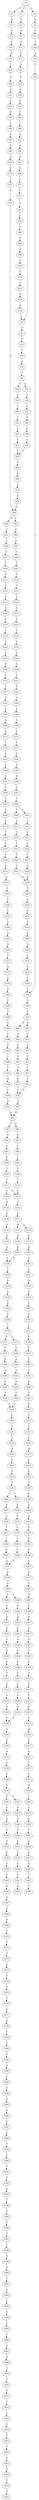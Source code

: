 strict digraph  {
	S0 -> S1 [ label = C ];
	S0 -> S2 [ label = T ];
	S0 -> S3 [ label = C ];
	S0 -> S4 [ label = C ];
	S1 -> S5 [ label = A ];
	S2 -> S6 [ label = A ];
	S3 -> S7 [ label = A ];
	S4 -> S8 [ label = A ];
	S5 -> S9 [ label = A ];
	S6 -> S10 [ label = G ];
	S7 -> S11 [ label = G ];
	S8 -> S12 [ label = G ];
	S9 -> S13 [ label = C ];
	S10 -> S14 [ label = T ];
	S11 -> S15 [ label = C ];
	S12 -> S16 [ label = T ];
	S13 -> S17 [ label = T ];
	S14 -> S18 [ label = A ];
	S15 -> S19 [ label = A ];
	S16 -> S20 [ label = A ];
	S17 -> S21 [ label = A ];
	S18 -> S22 [ label = T ];
	S19 -> S23 [ label = T ];
	S20 -> S24 [ label = G ];
	S21 -> S25 [ label = A ];
	S22 -> S26 [ label = C ];
	S22 -> S27 [ label = A ];
	S23 -> S28 [ label = G ];
	S24 -> S29 [ label = T ];
	S25 -> S30 [ label = A ];
	S26 -> S31 [ label = C ];
	S27 -> S32 [ label = C ];
	S28 -> S33 [ label = C ];
	S29 -> S34 [ label = T ];
	S30 -> S35 [ label = G ];
	S31 -> S36 [ label = C ];
	S32 -> S37 [ label = C ];
	S33 -> S38 [ label = C ];
	S34 -> S39 [ label = G ];
	S35 -> S40 [ label = C ];
	S36 -> S41 [ label = T ];
	S37 -> S42 [ label = T ];
	S38 -> S43 [ label = G ];
	S39 -> S44 [ label = G ];
	S39 -> S45 [ label = A ];
	S40 -> S46 [ label = T ];
	S41 -> S47 [ label = C ];
	S42 -> S48 [ label = C ];
	S43 -> S49 [ label = C ];
	S44 -> S50 [ label = A ];
	S45 -> S51 [ label = A ];
	S46 -> S52 [ label = A ];
	S47 -> S53 [ label = C ];
	S48 -> S54 [ label = C ];
	S49 -> S55 [ label = G ];
	S50 -> S56 [ label = C ];
	S51 -> S57 [ label = C ];
	S52 -> S58 [ label = A ];
	S53 -> S59 [ label = C ];
	S54 -> S59 [ label = C ];
	S55 -> S60 [ label = C ];
	S56 -> S61 [ label = C ];
	S57 -> S62 [ label = C ];
	S58 -> S63 [ label = G ];
	S59 -> S64 [ label = A ];
	S60 -> S65 [ label = A ];
	S61 -> S66 [ label = T ];
	S62 -> S67 [ label = T ];
	S63 -> S68 [ label = A ];
	S64 -> S69 [ label = A ];
	S65 -> S70 [ label = A ];
	S66 -> S71 [ label = A ];
	S67 -> S72 [ label = A ];
	S68 -> S73 [ label = C ];
	S69 -> S74 [ label = C ];
	S70 -> S75 [ label = C ];
	S71 -> S76 [ label = C ];
	S72 -> S76 [ label = C ];
	S73 -> S77 [ label = T ];
	S74 -> S78 [ label = A ];
	S75 -> S79 [ label = A ];
	S76 -> S80 [ label = A ];
	S77 -> S81 [ label = T ];
	S78 -> S82 [ label = G ];
	S79 -> S82 [ label = G ];
	S80 -> S83 [ label = A ];
	S81 -> S84 [ label = C ];
	S82 -> S85 [ label = T ];
	S82 -> S86 [ label = G ];
	S83 -> S87 [ label = T ];
	S83 -> S88 [ label = G ];
	S84 -> S89 [ label = C ];
	S85 -> S90 [ label = C ];
	S86 -> S91 [ label = C ];
	S87 -> S92 [ label = G ];
	S88 -> S93 [ label = G ];
	S89 -> S94 [ label = G ];
	S90 -> S95 [ label = C ];
	S91 -> S96 [ label = C ];
	S92 -> S97 [ label = C ];
	S93 -> S98 [ label = C ];
	S94 -> S99 [ label = G ];
	S95 -> S100 [ label = T ];
	S96 -> S101 [ label = G ];
	S97 -> S102 [ label = C ];
	S98 -> S103 [ label = C ];
	S99 -> S104 [ label = G ];
	S100 -> S105 [ label = T ];
	S101 -> S106 [ label = T ];
	S102 -> S107 [ label = T ];
	S103 -> S108 [ label = T ];
	S104 -> S109 [ label = G ];
	S105 -> S110 [ label = G ];
	S106 -> S111 [ label = G ];
	S107 -> S112 [ label = T ];
	S108 -> S113 [ label = T ];
	S109 -> S114 [ label = G ];
	S110 -> S115 [ label = T ];
	S111 -> S116 [ label = C ];
	S112 -> S117 [ label = C ];
	S112 -> S118 [ label = T ];
	S113 -> S117 [ label = C ];
	S114 -> S119 [ label = A ];
	S115 -> S120 [ label = T ];
	S116 -> S121 [ label = T ];
	S117 -> S122 [ label = A ];
	S118 -> S123 [ label = A ];
	S119 -> S124 [ label = A ];
	S120 -> S125 [ label = A ];
	S121 -> S126 [ label = A ];
	S122 -> S127 [ label = A ];
	S123 -> S128 [ label = A ];
	S124 -> S2 [ label = T ];
	S125 -> S129 [ label = T ];
	S126 -> S130 [ label = C ];
	S127 -> S131 [ label = A ];
	S127 -> S132 [ label = G ];
	S128 -> S133 [ label = A ];
	S129 -> S134 [ label = T ];
	S130 -> S135 [ label = T ];
	S131 -> S136 [ label = A ];
	S132 -> S137 [ label = A ];
	S133 -> S138 [ label = A ];
	S134 -> S139 [ label = C ];
	S135 -> S140 [ label = C ];
	S136 -> S141 [ label = A ];
	S137 -> S142 [ label = A ];
	S138 -> S143 [ label = A ];
	S139 -> S144 [ label = G ];
	S140 -> S145 [ label = C ];
	S141 -> S146 [ label = G ];
	S142 -> S147 [ label = G ];
	S143 -> S146 [ label = G ];
	S144 -> S148 [ label = G ];
	S145 -> S149 [ label = G ];
	S146 -> S150 [ label = T ];
	S147 -> S151 [ label = T ];
	S148 -> S152 [ label = G ];
	S149 -> S153 [ label = G ];
	S150 -> S154 [ label = A ];
	S151 -> S155 [ label = A ];
	S152 -> S156 [ label = A ];
	S153 -> S157 [ label = T ];
	S154 -> S158 [ label = A ];
	S155 -> S159 [ label = G ];
	S156 -> S160 [ label = A ];
	S157 -> S161 [ label = A ];
	S158 -> S162 [ label = G ];
	S159 -> S163 [ label = G ];
	S160 -> S164 [ label = C ];
	S161 -> S165 [ label = C ];
	S162 -> S166 [ label = G ];
	S163 -> S167 [ label = G ];
	S164 -> S168 [ label = G ];
	S165 -> S169 [ label = G ];
	S166 -> S170 [ label = T ];
	S167 -> S171 [ label = C ];
	S168 -> S172 [ label = G ];
	S169 -> S173 [ label = G ];
	S170 -> S174 [ label = G ];
	S170 -> S175 [ label = C ];
	S171 -> S176 [ label = C ];
	S172 -> S177 [ label = T ];
	S173 -> S178 [ label = T ];
	S174 -> S179 [ label = T ];
	S175 -> S180 [ label = T ];
	S176 -> S181 [ label = T ];
	S177 -> S182 [ label = T ];
	S178 -> S183 [ label = G ];
	S179 -> S184 [ label = A ];
	S180 -> S185 [ label = A ];
	S181 -> S186 [ label = T ];
	S182 -> S187 [ label = C ];
	S183 -> S188 [ label = T ];
	S184 -> S189 [ label = A ];
	S185 -> S190 [ label = A ];
	S186 -> S191 [ label = C ];
	S187 -> S192 [ label = A ];
	S188 -> S193 [ label = C ];
	S189 -> S194 [ label = A ];
	S190 -> S195 [ label = A ];
	S191 -> S196 [ label = A ];
	S192 -> S197 [ label = G ];
	S193 -> S198 [ label = G ];
	S194 -> S199 [ label = C ];
	S195 -> S200 [ label = C ];
	S196 -> S201 [ label = T ];
	S197 -> S202 [ label = T ];
	S198 -> S203 [ label = T ];
	S199 -> S204 [ label = G ];
	S200 -> S204 [ label = G ];
	S201 -> S205 [ label = G ];
	S202 -> S206 [ label = T ];
	S202 -> S207 [ label = C ];
	S203 -> S208 [ label = C ];
	S204 -> S209 [ label = C ];
	S205 -> S210 [ label = C ];
	S206 -> S211 [ label = A ];
	S207 -> S212 [ label = A ];
	S208 -> S213 [ label = T ];
	S209 -> S214 [ label = C ];
	S210 -> S215 [ label = T ];
	S211 -> S216 [ label = T ];
	S212 -> S217 [ label = T ];
	S213 -> S218 [ label = T ];
	S214 -> S219 [ label = T ];
	S215 -> S220 [ label = T ];
	S216 -> S221 [ label = T ];
	S217 -> S222 [ label = T ];
	S218 -> S223 [ label = A ];
	S219 -> S224 [ label = A ];
	S220 -> S225 [ label = A ];
	S221 -> S226 [ label = T ];
	S222 -> S227 [ label = T ];
	S223 -> S228 [ label = C ];
	S224 -> S229 [ label = A ];
	S225 -> S230 [ label = C ];
	S226 -> S231 [ label = A ];
	S227 -> S232 [ label = A ];
	S228 -> S233 [ label = A ];
	S229 -> S234 [ label = A ];
	S230 -> S235 [ label = A ];
	S231 -> S236 [ label = A ];
	S232 -> S236 [ label = A ];
	S233 -> S237 [ label = A ];
	S234 -> S238 [ label = G ];
	S235 -> S239 [ label = G ];
	S236 -> S240 [ label = T ];
	S237 -> S241 [ label = C ];
	S238 -> S242 [ label = A ];
	S238 -> S243 [ label = T ];
	S239 -> S244 [ label = G ];
	S240 -> S245 [ label = C ];
	S241 -> S246 [ label = C ];
	S242 -> S247 [ label = A ];
	S243 -> S248 [ label = A ];
	S244 -> S249 [ label = C ];
	S245 -> S250 [ label = G ];
	S246 -> S251 [ label = T ];
	S247 -> S252 [ label = G ];
	S248 -> S253 [ label = G ];
	S249 -> S254 [ label = A ];
	S250 -> S255 [ label = A ];
	S251 -> S256 [ label = T ];
	S252 -> S257 [ label = T ];
	S253 -> S258 [ label = T ];
	S254 -> S259 [ label = G ];
	S255 -> S260 [ label = A ];
	S256 -> S261 [ label = A ];
	S257 -> S262 [ label = T ];
	S258 -> S263 [ label = T ];
	S259 -> S264 [ label = T ];
	S260 -> S265 [ label = G ];
	S261 -> S266 [ label = G ];
	S262 -> S267 [ label = C ];
	S263 -> S268 [ label = C ];
	S264 -> S269 [ label = T ];
	S265 -> S270 [ label = T ];
	S266 -> S271 [ label = G ];
	S267 -> S272 [ label = G ];
	S268 -> S272 [ label = G ];
	S269 -> S273 [ label = G ];
	S270 -> S274 [ label = A ];
	S271 -> S275 [ label = A ];
	S272 -> S276 [ label = A ];
	S273 -> S277 [ label = A ];
	S274 -> S278 [ label = G ];
	S275 -> S279 [ label = G ];
	S276 -> S280 [ label = G ];
	S277 -> S281 [ label = G ];
	S278 -> S29 [ label = T ];
	S279 -> S282 [ label = G ];
	S280 -> S283 [ label = G ];
	S280 -> S284 [ label = G ];
	S281 -> S285 [ label = A ];
	S282 -> S286 [ label = C ];
	S283 -> S287 [ label = A ];
	S284 -> S288 [ label = A ];
	S285 -> S289 [ label = A ];
	S286 -> S290 [ label = G ];
	S287 -> S291 [ label = A ];
	S288 -> S292 [ label = A ];
	S289 -> S293 [ label = A ];
	S290 -> S294 [ label = G ];
	S291 -> S295 [ label = G ];
	S292 -> S296 [ label = C ];
	S293 -> S297 [ label = C ];
	S294 -> S298 [ label = T ];
	S295 -> S299 [ label = T ];
	S296 -> S300 [ label = A ];
	S297 -> S301 [ label = A ];
	S298 -> S302 [ label = T ];
	S299 -> S303 [ label = A ];
	S300 -> S304 [ label = C ];
	S301 -> S305 [ label = C ];
	S302 -> S306 [ label = C ];
	S303 -> S307 [ label = G ];
	S304 -> S308 [ label = G ];
	S305 -> S309 [ label = C ];
	S306 -> S310 [ label = T ];
	S307 -> S311 [ label = T ];
	S308 -> S312 [ label = T ];
	S309 -> S313 [ label = T ];
	S310 -> S314 [ label = A ];
	S311 -> S315 [ label = C ];
	S312 -> S316 [ label = C ];
	S313 -> S317 [ label = T ];
	S314 -> S318 [ label = C ];
	S315 -> S319 [ label = G ];
	S316 -> S320 [ label = G ];
	S317 -> S321 [ label = T ];
	S318 -> S322 [ label = A ];
	S319 -> S323 [ label = G ];
	S320 -> S324 [ label = G ];
	S321 -> S325 [ label = C ];
	S322 -> S83 [ label = A ];
	S323 -> S326 [ label = A ];
	S324 -> S326 [ label = A ];
	S325 -> S327 [ label = T ];
	S326 -> S328 [ label = G ];
	S327 -> S329 [ label = A ];
	S328 -> S330 [ label = G ];
	S329 -> S331 [ label = C ];
	S330 -> S332 [ label = A ];
	S331 -> S333 [ label = A ];
	S332 -> S334 [ label = C ];
	S333 -> S335 [ label = T ];
	S334 -> S336 [ label = G ];
	S335 -> S337 [ label = C ];
	S336 -> S338 [ label = A ];
	S337 -> S339 [ label = A ];
	S338 -> S340 [ label = C ];
	S338 -> S341 [ label = G ];
	S339 -> S342 [ label = T ];
	S340 -> S343 [ label = C ];
	S341 -> S344 [ label = C ];
	S342 -> S345 [ label = C ];
	S343 -> S346 [ label = G ];
	S344 -> S347 [ label = G ];
	S345 -> S348 [ label = G ];
	S346 -> S349 [ label = A ];
	S347 -> S350 [ label = G ];
	S348 -> S351 [ label = T ];
	S349 -> S352 [ label = C ];
	S350 -> S353 [ label = C ];
	S351 -> S354 [ label = C ];
	S352 -> S355 [ label = G ];
	S353 -> S356 [ label = G ];
	S354 -> S357 [ label = G ];
	S355 -> S358 [ label = G ];
	S356 -> S359 [ label = G ];
	S357 -> S360 [ label = G ];
	S358 -> S361 [ label = T ];
	S359 -> S362 [ label = T ];
	S360 -> S363 [ label = T ];
	S361 -> S364 [ label = A ];
	S362 -> S365 [ label = A ];
	S363 -> S366 [ label = T ];
	S365 -> S367 [ label = G ];
	S367 -> S368 [ label = A ];
	S368 -> S369 [ label = A ];
	S369 -> S370 [ label = C ];
	S370 -> S371 [ label = C ];
	S371 -> S372 [ label = T ];
	S372 -> S373 [ label = A ];
	S373 -> S374 [ label = G ];
	S374 -> S375 [ label = A ];
	S375 -> S376 [ label = T ];
	S376 -> S377 [ label = G ];
	S377 -> S378 [ label = A ];
	S378 -> S379 [ label = C ];
	S379 -> S380 [ label = T ];
	S380 -> S381 [ label = G ];
	S381 -> S382 [ label = A ];
	S382 -> S383 [ label = T ];
	S383 -> S384 [ label = G ];
	S384 -> S385 [ label = A ];
	S385 -> S386 [ label = G ];
	S386 -> S387 [ label = G ];
	S387 -> S388 [ label = G ];
	S388 -> S389 [ label = T ];
	S389 -> S390 [ label = C ];
	S390 -> S391 [ label = T ];
	S391 -> S392 [ label = G ];
	S392 -> S393 [ label = A ];
	S393 -> S394 [ label = C ];
	S394 -> S395 [ label = T ];
	S395 -> S396 [ label = T ];
	S396 -> S397 [ label = T ];
	S397 -> S398 [ label = C ];
	S398 -> S399 [ label = A ];
	S399 -> S400 [ label = A ];
	S400 -> S401 [ label = T ];
	S401 -> S402 [ label = T ];
	S402 -> S403 [ label = C ];
	S403 -> S404 [ label = G ];
	S404 -> S405 [ label = C ];
	S405 -> S406 [ label = C ];
	S406 -> S407 [ label = G ];
	S407 -> S408 [ label = A ];
	S408 -> S409 [ label = T ];
	S409 -> S410 [ label = T ];
	S410 -> S411 [ label = G ];
	S411 -> S412 [ label = T ];
	S412 -> S413 [ label = C ];
	S413 -> S414 [ label = G ];
	S414 -> S415 [ label = T ];
	S415 -> S416 [ label = C ];
	S416 -> S417 [ label = G ];
	S417 -> S418 [ label = A ];
	S418 -> S419 [ label = T ];
	S419 -> S420 [ label = A ];
}
